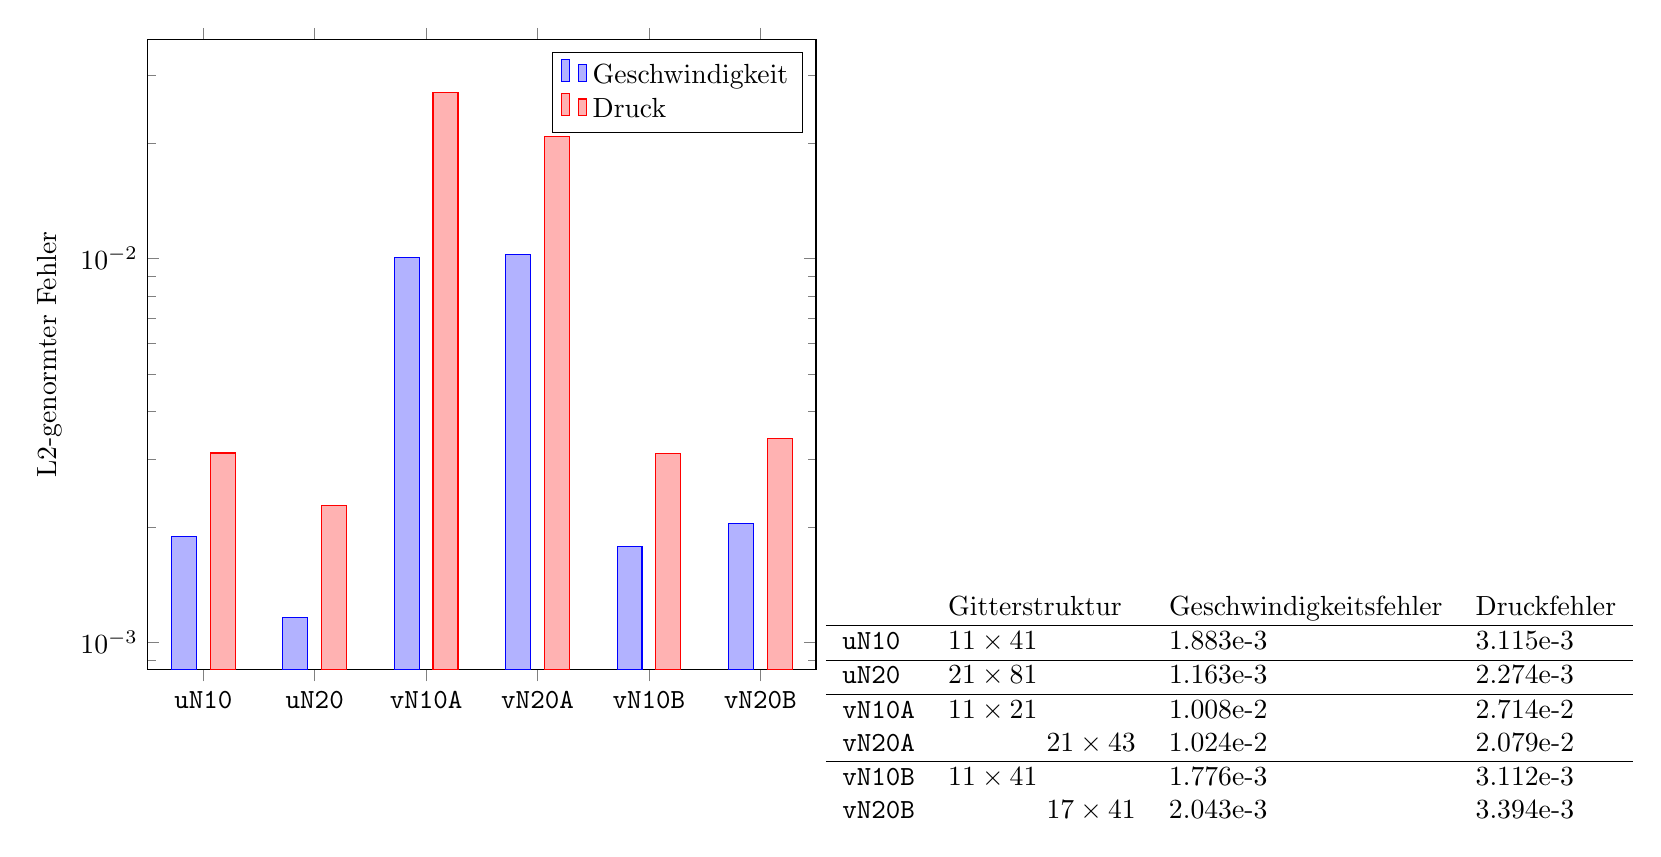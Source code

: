 \begin{tikzpicture}
\begin{axis}[
	scale only axis,
	height=8cm,
	width=0.7*\textwidth,
	symbolic x coords={\texttt{uN10},\texttt{uN20},\texttt{vN10A},\texttt{vN20A},\texttt{vN10B},\texttt{vN20B}},
	xtick=data,
	ylabel=L2-genormter Fehler,
	ymode=log,
	log origin=infty,
	y tick label style={/pgf/number format/sci},
	ybar=5pt,
	bar width=9pt,
	legend cell align={left}
]

\addplot coordinates {
(\texttt{uN10},1.883e-3)
(\texttt{uN20},1.163e-3)
(\texttt{vN10A},1.008e-2)
(\texttt{vN20A},1.024e-2)
(\texttt{vN10B},1.776e-3)
(\texttt{vN20B},2.043e-3)
};

\addplot coordinates {
(\texttt{uN10},3.115e-3)
(\texttt{uN20},2.274e-3)
(\texttt{vN10A},2.714e-2)
(\texttt{vN20A},2.079e-2)
(\texttt{vN10B},3.112e-3)
(\texttt{vN20B},3.394e-3)
};

\legend{Geschwindigkeit,Druck}
\end{axis}
\end{tikzpicture}

\bigskip
\begin{tabular}{l l l l}
& Gitterstruktur & Geschwindigkeitsfehler & Druckfehler \\
\hline
\texttt{uN10} & \(11 \times 41\) & 1.883e-3 & 3.115e-3 \\
\hline
\texttt{uN20} & \(21 \times 81\) & 1.163e-3 & 2.274e-3 \\
\hline
\texttt{vN10A} & \(11 \times 21\) & 1.008e-2 & 2.714e-2 \\
\texttt{vN20A} & \hphantom{\(11 \times 21\)} \(21 \times 43\) & 1.024e-2 & 2.079e-2 \\
\hline
\texttt{vN10B} & \(11 \times 41\) & 1.776e-3 & 3.112e-3 \\
\texttt{vN20B} & \hphantom{\(11 \times 41\)} \(17 \times 41\) & 2.043e-3 & 3.394e-3 \\
\end{tabular}

